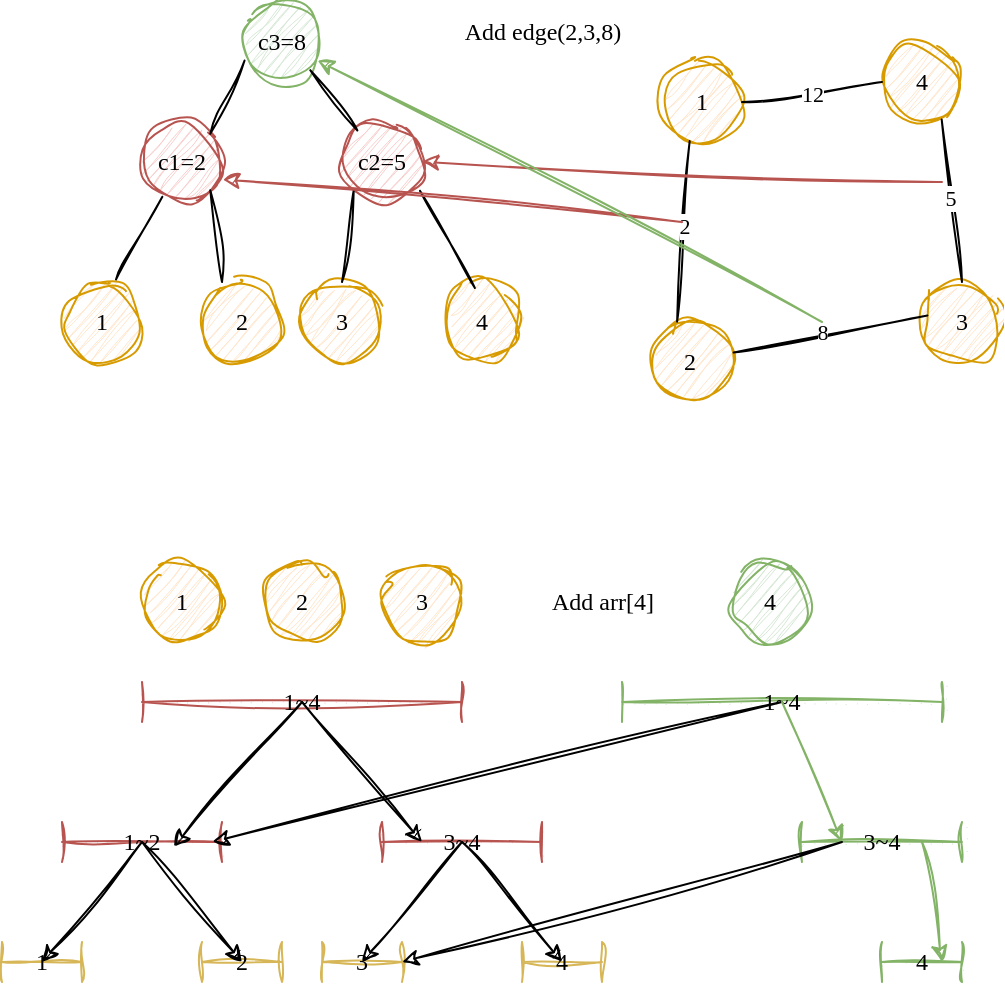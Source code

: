 <mxfile version="26.0.4">
  <diagram name="第 1 页" id="v6HV13zfCt8HO-QDFw7x">
    <mxGraphModel dx="491" dy="375" grid="1" gridSize="10" guides="1" tooltips="1" connect="1" arrows="1" fold="1" page="1" pageScale="1" pageWidth="827" pageHeight="1169" math="0" shadow="0">
      <root>
        <mxCell id="0" />
        <mxCell id="1" parent="0" />
        <mxCell id="vo16dBJYMyLvOBP5bZvq-1" value="c3=8" style="ellipse;whiteSpace=wrap;html=1;aspect=fixed;sketch=1;curveFitting=1;jiggle=2;fillColor=#d5e8d4;strokeColor=#82b366;fontFamily=Comic Sans MS;" vertex="1" parent="1">
          <mxGeometry x="170" y="340" width="40" height="40" as="geometry" />
        </mxCell>
        <mxCell id="vo16dBJYMyLvOBP5bZvq-2" value="c1=2" style="ellipse;whiteSpace=wrap;html=1;aspect=fixed;sketch=1;curveFitting=1;jiggle=2;fillColor=#f8cecc;strokeColor=#b85450;fontFamily=Comic Sans MS;" vertex="1" parent="1">
          <mxGeometry x="120" y="400" width="40" height="40" as="geometry" />
        </mxCell>
        <mxCell id="vo16dBJYMyLvOBP5bZvq-3" value="&lt;font&gt;c2=5&lt;/font&gt;" style="ellipse;whiteSpace=wrap;html=1;aspect=fixed;sketch=1;curveFitting=1;jiggle=2;fillColor=#f8cecc;strokeColor=#b85450;fontFamily=Comic Sans MS;" vertex="1" parent="1">
          <mxGeometry x="220" y="400" width="40" height="40" as="geometry" />
        </mxCell>
        <mxCell id="vo16dBJYMyLvOBP5bZvq-4" value="1" style="ellipse;whiteSpace=wrap;html=1;aspect=fixed;sketch=1;curveFitting=1;jiggle=2;fillColor=#ffe6cc;strokeColor=#d79b00;fontFamily=Comic Sans MS;" vertex="1" parent="1">
          <mxGeometry x="80" y="480" width="40" height="40" as="geometry" />
        </mxCell>
        <mxCell id="vo16dBJYMyLvOBP5bZvq-5" value="2" style="ellipse;whiteSpace=wrap;html=1;aspect=fixed;sketch=1;curveFitting=1;jiggle=2;fillColor=#ffe6cc;strokeColor=#d79b00;fontFamily=Comic Sans MS;" vertex="1" parent="1">
          <mxGeometry x="150" y="480" width="40" height="40" as="geometry" />
        </mxCell>
        <mxCell id="vo16dBJYMyLvOBP5bZvq-6" value="4" style="ellipse;whiteSpace=wrap;html=1;aspect=fixed;sketch=1;curveFitting=1;jiggle=2;fillColor=#ffe6cc;strokeColor=#d79b00;fontFamily=Comic Sans MS;" vertex="1" parent="1">
          <mxGeometry x="270" y="480" width="40" height="40" as="geometry" />
        </mxCell>
        <mxCell id="vo16dBJYMyLvOBP5bZvq-7" value="3" style="ellipse;whiteSpace=wrap;html=1;aspect=fixed;sketch=1;curveFitting=1;jiggle=2;fillColor=#ffe6cc;strokeColor=#d79b00;fontFamily=Comic Sans MS;" vertex="1" parent="1">
          <mxGeometry x="200" y="480" width="40" height="40" as="geometry" />
        </mxCell>
        <mxCell id="vo16dBJYMyLvOBP5bZvq-8" value="" style="endArrow=none;html=1;rounded=0;exitX=0.675;exitY=-0.032;exitDx=0;exitDy=0;exitPerimeter=0;sketch=1;curveFitting=1;jiggle=2;fontFamily=Comic Sans MS;" edge="1" parent="1" source="vo16dBJYMyLvOBP5bZvq-4" target="vo16dBJYMyLvOBP5bZvq-2">
          <mxGeometry width="50" height="50" relative="1" as="geometry">
            <mxPoint x="280" y="450" as="sourcePoint" />
            <mxPoint x="330" y="400" as="targetPoint" />
          </mxGeometry>
        </mxCell>
        <mxCell id="vo16dBJYMyLvOBP5bZvq-9" value="" style="endArrow=none;html=1;rounded=0;exitX=0.25;exitY=0;exitDx=0;exitDy=0;exitPerimeter=0;sketch=1;curveFitting=1;jiggle=2;entryX=1;entryY=1;entryDx=0;entryDy=0;fontFamily=Comic Sans MS;" edge="1" parent="1" source="vo16dBJYMyLvOBP5bZvq-5" target="vo16dBJYMyLvOBP5bZvq-2">
          <mxGeometry width="50" height="50" relative="1" as="geometry">
            <mxPoint x="117" y="489" as="sourcePoint" />
            <mxPoint x="140" y="447" as="targetPoint" />
          </mxGeometry>
        </mxCell>
        <mxCell id="vo16dBJYMyLvOBP5bZvq-10" value="" style="endArrow=none;html=1;rounded=0;exitX=0.5;exitY=0;exitDx=0;exitDy=0;sketch=1;curveFitting=1;jiggle=2;entryX=0;entryY=1;entryDx=0;entryDy=0;fontFamily=Comic Sans MS;" edge="1" parent="1" source="vo16dBJYMyLvOBP5bZvq-7" target="vo16dBJYMyLvOBP5bZvq-3">
          <mxGeometry width="50" height="50" relative="1" as="geometry">
            <mxPoint x="127" y="499" as="sourcePoint" />
            <mxPoint x="150" y="457" as="targetPoint" />
          </mxGeometry>
        </mxCell>
        <mxCell id="vo16dBJYMyLvOBP5bZvq-11" value="" style="endArrow=none;html=1;rounded=0;exitX=0.411;exitY=0.075;exitDx=0;exitDy=0;exitPerimeter=0;sketch=1;curveFitting=1;jiggle=2;entryX=0.975;entryY=0.861;entryDx=0;entryDy=0;entryPerimeter=0;fontFamily=Comic Sans MS;" edge="1" parent="1" source="vo16dBJYMyLvOBP5bZvq-6" target="vo16dBJYMyLvOBP5bZvq-3">
          <mxGeometry width="50" height="50" relative="1" as="geometry">
            <mxPoint x="137" y="509" as="sourcePoint" />
            <mxPoint x="160" y="467" as="targetPoint" />
          </mxGeometry>
        </mxCell>
        <mxCell id="vo16dBJYMyLvOBP5bZvq-12" value="" style="endArrow=none;html=1;rounded=0;exitX=1;exitY=0;exitDx=0;exitDy=0;sketch=1;curveFitting=1;jiggle=2;entryX=0.032;entryY=0.732;entryDx=0;entryDy=0;fontFamily=Comic Sans MS;entryPerimeter=0;" edge="1" parent="1" source="vo16dBJYMyLvOBP5bZvq-2" target="vo16dBJYMyLvOBP5bZvq-1">
          <mxGeometry width="50" height="50" relative="1" as="geometry">
            <mxPoint x="170" y="490" as="sourcePoint" />
            <mxPoint x="164" y="444" as="targetPoint" />
          </mxGeometry>
        </mxCell>
        <mxCell id="vo16dBJYMyLvOBP5bZvq-13" value="" style="endArrow=none;html=1;rounded=0;sketch=1;curveFitting=1;jiggle=2;entryX=1;entryY=1;entryDx=0;entryDy=0;fontFamily=Comic Sans MS;" edge="1" parent="1" source="vo16dBJYMyLvOBP5bZvq-3" target="vo16dBJYMyLvOBP5bZvq-1">
          <mxGeometry width="50" height="50" relative="1" as="geometry">
            <mxPoint x="164" y="416" as="sourcePoint" />
            <mxPoint x="181" y="379" as="targetPoint" />
          </mxGeometry>
        </mxCell>
        <mxCell id="vo16dBJYMyLvOBP5bZvq-14" value="1" style="ellipse;whiteSpace=wrap;html=1;aspect=fixed;sketch=1;curveFitting=1;jiggle=2;fillColor=#ffe6cc;strokeColor=#d79b00;fontFamily=Comic Sans MS;" vertex="1" parent="1">
          <mxGeometry x="380" y="370" width="40" height="40" as="geometry" />
        </mxCell>
        <mxCell id="vo16dBJYMyLvOBP5bZvq-15" value="2" style="ellipse;whiteSpace=wrap;html=1;aspect=fixed;sketch=1;curveFitting=1;jiggle=2;fillColor=#ffe6cc;strokeColor=#d79b00;fontFamily=Comic Sans MS;" vertex="1" parent="1">
          <mxGeometry x="374" y="500" width="40" height="40" as="geometry" />
        </mxCell>
        <mxCell id="vo16dBJYMyLvOBP5bZvq-16" value="3" style="ellipse;whiteSpace=wrap;html=1;aspect=fixed;sketch=1;curveFitting=1;jiggle=2;fillColor=#ffe6cc;strokeColor=#d79b00;fontFamily=Comic Sans MS;" vertex="1" parent="1">
          <mxGeometry x="510" y="480" width="40" height="40" as="geometry" />
        </mxCell>
        <mxCell id="vo16dBJYMyLvOBP5bZvq-17" value="4" style="ellipse;whiteSpace=wrap;html=1;aspect=fixed;sketch=1;curveFitting=1;jiggle=2;fillColor=#ffe6cc;strokeColor=#d79b00;fontFamily=Comic Sans MS;" vertex="1" parent="1">
          <mxGeometry x="490" y="360" width="40" height="40" as="geometry" />
        </mxCell>
        <mxCell id="vo16dBJYMyLvOBP5bZvq-18" value="" style="endArrow=none;html=1;rounded=0;entryX=0.346;entryY=0.989;entryDx=0;entryDy=0;entryPerimeter=0;exitX=0.339;exitY=-0.004;exitDx=0;exitDy=0;exitPerimeter=0;sketch=1;curveFitting=1;jiggle=2;fontFamily=Comic Sans MS;" edge="1" parent="1" source="vo16dBJYMyLvOBP5bZvq-15" target="vo16dBJYMyLvOBP5bZvq-14">
          <mxGeometry width="50" height="50" relative="1" as="geometry">
            <mxPoint x="310" y="480" as="sourcePoint" />
            <mxPoint x="360" y="430" as="targetPoint" />
          </mxGeometry>
        </mxCell>
        <mxCell id="vo16dBJYMyLvOBP5bZvq-19" value="2" style="edgeLabel;html=1;align=center;verticalAlign=middle;resizable=0;points=[];fontFamily=Comic Sans MS;" vertex="1" connectable="0" parent="vo16dBJYMyLvOBP5bZvq-18">
          <mxGeometry x="0.068" relative="1" as="geometry">
            <mxPoint as="offset" />
          </mxGeometry>
        </mxCell>
        <mxCell id="vo16dBJYMyLvOBP5bZvq-20" value="" style="endArrow=none;html=1;rounded=0;entryX=0.746;entryY=0.968;entryDx=0;entryDy=0;entryPerimeter=0;exitX=0.5;exitY=0;exitDx=0;exitDy=0;sketch=1;curveFitting=1;jiggle=2;fontFamily=Comic Sans MS;" edge="1" parent="1" source="vo16dBJYMyLvOBP5bZvq-16" target="vo16dBJYMyLvOBP5bZvq-17">
          <mxGeometry width="50" height="50" relative="1" as="geometry">
            <mxPoint x="310" y="480" as="sourcePoint" />
            <mxPoint x="360" y="430" as="targetPoint" />
          </mxGeometry>
        </mxCell>
        <mxCell id="vo16dBJYMyLvOBP5bZvq-21" value="5" style="edgeLabel;html=1;align=center;verticalAlign=middle;resizable=0;points=[];fontFamily=Comic Sans MS;" vertex="1" connectable="0" parent="vo16dBJYMyLvOBP5bZvq-20">
          <mxGeometry x="0.045" y="1" relative="1" as="geometry">
            <mxPoint as="offset" />
          </mxGeometry>
        </mxCell>
        <mxCell id="vo16dBJYMyLvOBP5bZvq-22" value="" style="endArrow=none;html=1;rounded=0;entryX=0;entryY=0.5;entryDx=0;entryDy=0;exitX=1;exitY=0.5;exitDx=0;exitDy=0;sketch=1;curveFitting=1;jiggle=2;fontFamily=Comic Sans MS;" edge="1" parent="1" source="vo16dBJYMyLvOBP5bZvq-14" target="vo16dBJYMyLvOBP5bZvq-17">
          <mxGeometry width="50" height="50" relative="1" as="geometry">
            <mxPoint x="428" y="480" as="sourcePoint" />
            <mxPoint x="428" y="430" as="targetPoint" />
          </mxGeometry>
        </mxCell>
        <mxCell id="vo16dBJYMyLvOBP5bZvq-23" value="2" style="edgeLabel;html=1;align=center;verticalAlign=middle;resizable=0;points=[];fontFamily=Comic Sans MS;" vertex="1" connectable="0" parent="vo16dBJYMyLvOBP5bZvq-22">
          <mxGeometry x="0.068" relative="1" as="geometry">
            <mxPoint as="offset" />
          </mxGeometry>
        </mxCell>
        <mxCell id="vo16dBJYMyLvOBP5bZvq-24" value="12" style="edgeLabel;html=1;align=center;verticalAlign=middle;resizable=0;points=[];fontFamily=Comic Sans MS;" vertex="1" connectable="0" parent="vo16dBJYMyLvOBP5bZvq-22">
          <mxGeometry x="-0.016" y="-1" relative="1" as="geometry">
            <mxPoint as="offset" />
          </mxGeometry>
        </mxCell>
        <mxCell id="vo16dBJYMyLvOBP5bZvq-27" value="" style="endArrow=none;html=1;rounded=0;entryX=0.068;entryY=0.418;entryDx=0;entryDy=0;entryPerimeter=0;exitX=1.046;exitY=0.382;exitDx=0;exitDy=0;exitPerimeter=0;sketch=1;curveFitting=1;jiggle=2;fontFamily=Comic Sans MS;" edge="1" parent="1" source="vo16dBJYMyLvOBP5bZvq-15" target="vo16dBJYMyLvOBP5bZvq-16">
          <mxGeometry width="50" height="50" relative="1" as="geometry">
            <mxPoint x="310" y="480" as="sourcePoint" />
            <mxPoint x="360" y="430" as="targetPoint" />
          </mxGeometry>
        </mxCell>
        <mxCell id="vo16dBJYMyLvOBP5bZvq-28" value="8" style="edgeLabel;html=1;align=center;verticalAlign=middle;resizable=0;points=[];fontFamily=Comic Sans MS;" vertex="1" connectable="0" parent="vo16dBJYMyLvOBP5bZvq-27">
          <mxGeometry x="-0.082" y="2" relative="1" as="geometry">
            <mxPoint as="offset" />
          </mxGeometry>
        </mxCell>
        <mxCell id="vo16dBJYMyLvOBP5bZvq-29" value="" style="endArrow=classic;html=1;rounded=0;entryX=1.011;entryY=0.718;entryDx=0;entryDy=0;entryPerimeter=0;fillColor=#f8cecc;strokeColor=#b85450;sketch=1;curveFitting=1;jiggle=2;" edge="1" parent="1" target="vo16dBJYMyLvOBP5bZvq-2">
          <mxGeometry width="50" height="50" relative="1" as="geometry">
            <mxPoint x="390" y="450" as="sourcePoint" />
            <mxPoint x="330" y="400" as="targetPoint" />
          </mxGeometry>
        </mxCell>
        <mxCell id="vo16dBJYMyLvOBP5bZvq-30" value="" style="endArrow=classic;html=1;rounded=0;entryX=1;entryY=0.5;entryDx=0;entryDy=0;fillColor=#f8cecc;strokeColor=#b85450;sketch=1;curveFitting=1;jiggle=2;" edge="1" parent="1" target="vo16dBJYMyLvOBP5bZvq-3">
          <mxGeometry width="50" height="50" relative="1" as="geometry">
            <mxPoint x="520" y="430" as="sourcePoint" />
            <mxPoint x="170" y="439" as="targetPoint" />
          </mxGeometry>
        </mxCell>
        <mxCell id="vo16dBJYMyLvOBP5bZvq-31" value="" style="endArrow=classic;html=1;rounded=0;fillColor=#d5e8d4;strokeColor=#82b366;sketch=1;curveFitting=1;jiggle=2;" edge="1" parent="1" target="vo16dBJYMyLvOBP5bZvq-1">
          <mxGeometry width="50" height="50" relative="1" as="geometry">
            <mxPoint x="460" y="500" as="sourcePoint" />
            <mxPoint x="170" y="439" as="targetPoint" />
          </mxGeometry>
        </mxCell>
        <mxCell id="vo16dBJYMyLvOBP5bZvq-32" value="1~4" style="shape=crossbar;whiteSpace=wrap;html=1;rounded=1;rotation=0;sketch=1;curveFitting=1;jiggle=2;fontFamily=Comic Sans MS;fillColor=#f8cecc;strokeColor=#b85450;" vertex="1" parent="1">
          <mxGeometry x="120" y="680" width="160" height="20" as="geometry" />
        </mxCell>
        <mxCell id="vo16dBJYMyLvOBP5bZvq-35" value="1~2" style="shape=crossbar;whiteSpace=wrap;html=1;rounded=1;rotation=0;sketch=1;curveFitting=1;jiggle=2;fontFamily=Comic Sans MS;fillColor=#f8cecc;strokeColor=#b85450;" vertex="1" parent="1">
          <mxGeometry x="80" y="750" width="80" height="20" as="geometry" />
        </mxCell>
        <mxCell id="vo16dBJYMyLvOBP5bZvq-37" value="3~4" style="shape=crossbar;whiteSpace=wrap;html=1;rounded=1;rotation=0;sketch=1;curveFitting=1;jiggle=2;fontFamily=Comic Sans MS;fillColor=#f8cecc;strokeColor=#b85450;" vertex="1" parent="1">
          <mxGeometry x="240" y="750" width="80" height="20" as="geometry" />
        </mxCell>
        <mxCell id="vo16dBJYMyLvOBP5bZvq-38" value="1" style="shape=crossbar;whiteSpace=wrap;html=1;rounded=1;rotation=0;sketch=1;curveFitting=1;jiggle=2;fontFamily=Comic Sans MS;fillColor=#fff2cc;strokeColor=#d6b656;" vertex="1" parent="1">
          <mxGeometry x="50" y="810" width="40" height="20" as="geometry" />
        </mxCell>
        <mxCell id="vo16dBJYMyLvOBP5bZvq-40" value="2" style="shape=crossbar;whiteSpace=wrap;html=1;rounded=1;rotation=0;sketch=1;curveFitting=1;jiggle=2;fontFamily=Comic Sans MS;fillColor=#fff2cc;strokeColor=#d6b656;" vertex="1" parent="1">
          <mxGeometry x="150" y="810" width="40" height="20" as="geometry" />
        </mxCell>
        <mxCell id="vo16dBJYMyLvOBP5bZvq-41" value="3" style="shape=crossbar;whiteSpace=wrap;html=1;rounded=1;rotation=0;sketch=1;curveFitting=1;jiggle=2;fontFamily=Comic Sans MS;fillColor=#fff2cc;strokeColor=#d6b656;" vertex="1" parent="1">
          <mxGeometry x="210" y="810" width="40" height="20" as="geometry" />
        </mxCell>
        <mxCell id="vo16dBJYMyLvOBP5bZvq-42" value="4" style="shape=crossbar;whiteSpace=wrap;html=1;rounded=1;rotation=0;sketch=1;curveFitting=1;jiggle=2;fontFamily=Comic Sans MS;fillColor=#fff2cc;strokeColor=#d6b656;" vertex="1" parent="1">
          <mxGeometry x="310" y="810" width="40" height="20" as="geometry" />
        </mxCell>
        <mxCell id="vo16dBJYMyLvOBP5bZvq-43" value="" style="endArrow=classic;html=1;rounded=0;entryX=0.698;entryY=0.607;entryDx=0;entryDy=0;entryPerimeter=0;sketch=1;curveFitting=1;jiggle=2;exitX=0.5;exitY=0.5;exitDx=0;exitDy=0;exitPerimeter=0;" edge="1" parent="1" source="vo16dBJYMyLvOBP5bZvq-32" target="vo16dBJYMyLvOBP5bZvq-35">
          <mxGeometry width="50" height="50" relative="1" as="geometry">
            <mxPoint x="270" y="730" as="sourcePoint" />
            <mxPoint x="320" y="680" as="targetPoint" />
          </mxGeometry>
        </mxCell>
        <mxCell id="vo16dBJYMyLvOBP5bZvq-44" value="" style="endArrow=classic;html=1;rounded=0;entryX=0.25;entryY=0.5;entryDx=0;entryDy=0;entryPerimeter=0;sketch=1;curveFitting=1;jiggle=2;exitX=0.5;exitY=0.5;exitDx=0;exitDy=0;exitPerimeter=0;" edge="1" parent="1" source="vo16dBJYMyLvOBP5bZvq-32" target="vo16dBJYMyLvOBP5bZvq-37">
          <mxGeometry width="50" height="50" relative="1" as="geometry">
            <mxPoint x="196" y="710" as="sourcePoint" />
            <mxPoint x="110" y="770" as="targetPoint" />
          </mxGeometry>
        </mxCell>
        <mxCell id="vo16dBJYMyLvOBP5bZvq-45" value="" style="endArrow=classic;html=1;rounded=0;entryX=0.5;entryY=0.5;entryDx=0;entryDy=0;entryPerimeter=0;sketch=1;curveFitting=1;jiggle=2;exitX=0.5;exitY=0.5;exitDx=0;exitDy=0;exitPerimeter=0;" edge="1" parent="1" source="vo16dBJYMyLvOBP5bZvq-35" target="vo16dBJYMyLvOBP5bZvq-38">
          <mxGeometry width="50" height="50" relative="1" as="geometry">
            <mxPoint x="206" y="720" as="sourcePoint" />
            <mxPoint x="120" y="780" as="targetPoint" />
          </mxGeometry>
        </mxCell>
        <mxCell id="vo16dBJYMyLvOBP5bZvq-46" value="" style="endArrow=classic;html=1;rounded=0;entryX=0.5;entryY=0.5;entryDx=0;entryDy=0;entryPerimeter=0;sketch=1;curveFitting=1;jiggle=2;exitX=0.5;exitY=0.5;exitDx=0;exitDy=0;exitPerimeter=0;" edge="1" parent="1" source="vo16dBJYMyLvOBP5bZvq-35" target="vo16dBJYMyLvOBP5bZvq-40">
          <mxGeometry width="50" height="50" relative="1" as="geometry">
            <mxPoint x="216" y="730" as="sourcePoint" />
            <mxPoint x="130" y="790" as="targetPoint" />
          </mxGeometry>
        </mxCell>
        <mxCell id="vo16dBJYMyLvOBP5bZvq-47" value="" style="endArrow=classic;html=1;rounded=0;entryX=0.5;entryY=0.5;entryDx=0;entryDy=0;entryPerimeter=0;sketch=1;curveFitting=1;jiggle=2;exitX=0.5;exitY=0.5;exitDx=0;exitDy=0;exitPerimeter=0;" edge="1" parent="1" source="vo16dBJYMyLvOBP5bZvq-37" target="vo16dBJYMyLvOBP5bZvq-41">
          <mxGeometry width="50" height="50" relative="1" as="geometry">
            <mxPoint x="226" y="740" as="sourcePoint" />
            <mxPoint x="140" y="800" as="targetPoint" />
          </mxGeometry>
        </mxCell>
        <mxCell id="vo16dBJYMyLvOBP5bZvq-48" value="" style="endArrow=classic;html=1;rounded=0;entryX=0.5;entryY=0.5;entryDx=0;entryDy=0;entryPerimeter=0;sketch=1;curveFitting=1;jiggle=2;exitX=0.5;exitY=0.5;exitDx=0;exitDy=0;exitPerimeter=0;" edge="1" parent="1" source="vo16dBJYMyLvOBP5bZvq-37" target="vo16dBJYMyLvOBP5bZvq-42">
          <mxGeometry width="50" height="50" relative="1" as="geometry">
            <mxPoint x="236" y="750" as="sourcePoint" />
            <mxPoint x="150" y="810" as="targetPoint" />
          </mxGeometry>
        </mxCell>
        <mxCell id="vo16dBJYMyLvOBP5bZvq-49" value="1~4" style="shape=crossbar;whiteSpace=wrap;html=1;rounded=1;rotation=0;sketch=1;curveFitting=1;jiggle=2;fontFamily=Comic Sans MS;fillColor=#d5e8d4;strokeColor=#82b366;" vertex="1" parent="1">
          <mxGeometry x="360" y="680" width="160" height="20" as="geometry" />
        </mxCell>
        <mxCell id="vo16dBJYMyLvOBP5bZvq-50" value="" style="endArrow=classic;html=1;rounded=0;entryX=0.941;entryY=0.493;entryDx=0;entryDy=0;entryPerimeter=0;sketch=1;curveFitting=1;jiggle=2;exitX=0.5;exitY=0.5;exitDx=0;exitDy=0;exitPerimeter=0;" edge="1" parent="1" source="vo16dBJYMyLvOBP5bZvq-49" target="vo16dBJYMyLvOBP5bZvq-35">
          <mxGeometry width="50" height="50" relative="1" as="geometry">
            <mxPoint x="210" y="700" as="sourcePoint" />
            <mxPoint x="146" y="772" as="targetPoint" />
          </mxGeometry>
        </mxCell>
        <mxCell id="vo16dBJYMyLvOBP5bZvq-51" value="3~4" style="shape=crossbar;whiteSpace=wrap;html=1;rounded=1;rotation=0;sketch=1;curveFitting=1;jiggle=2;fontFamily=Comic Sans MS;fillColor=#d5e8d4;strokeColor=#82b366;" vertex="1" parent="1">
          <mxGeometry x="450" y="750" width="80" height="20" as="geometry" />
        </mxCell>
        <mxCell id="vo16dBJYMyLvOBP5bZvq-52" value="" style="endArrow=classic;html=1;rounded=0;entryX=0.25;entryY=0.5;entryDx=0;entryDy=0;entryPerimeter=0;sketch=1;curveFitting=1;jiggle=2;exitX=0.5;exitY=0.5;exitDx=0;exitDy=0;exitPerimeter=0;fillColor=#d5e8d4;strokeColor=#82b366;" edge="1" parent="1" source="vo16dBJYMyLvOBP5bZvq-49" target="vo16dBJYMyLvOBP5bZvq-51">
          <mxGeometry width="50" height="50" relative="1" as="geometry">
            <mxPoint x="450" y="700" as="sourcePoint" />
            <mxPoint x="165" y="770" as="targetPoint" />
          </mxGeometry>
        </mxCell>
        <mxCell id="vo16dBJYMyLvOBP5bZvq-53" value="" style="endArrow=classic;html=1;rounded=0;entryX=1;entryY=0.5;entryDx=0;entryDy=0;entryPerimeter=0;sketch=1;curveFitting=1;jiggle=2;exitX=0.25;exitY=0.5;exitDx=0;exitDy=0;exitPerimeter=0;" edge="1" parent="1" source="vo16dBJYMyLvOBP5bZvq-51" target="vo16dBJYMyLvOBP5bZvq-41">
          <mxGeometry width="50" height="50" relative="1" as="geometry">
            <mxPoint x="460" y="710" as="sourcePoint" />
            <mxPoint x="175" y="780" as="targetPoint" />
          </mxGeometry>
        </mxCell>
        <mxCell id="vo16dBJYMyLvOBP5bZvq-54" value="4" style="shape=crossbar;whiteSpace=wrap;html=1;rounded=1;rotation=0;sketch=1;curveFitting=1;jiggle=2;fontFamily=Comic Sans MS;fillColor=#d5e8d4;strokeColor=#82b366;" vertex="1" parent="1">
          <mxGeometry x="490" y="810" width="40" height="20" as="geometry" />
        </mxCell>
        <mxCell id="vo16dBJYMyLvOBP5bZvq-55" value="" style="endArrow=classic;html=1;rounded=0;entryX=0.75;entryY=0.5;entryDx=0;entryDy=0;entryPerimeter=0;sketch=1;curveFitting=1;jiggle=2;exitX=0.75;exitY=0.5;exitDx=0;exitDy=0;exitPerimeter=0;fillColor=#d5e8d4;strokeColor=#82b366;" edge="1" parent="1" source="vo16dBJYMyLvOBP5bZvq-51" target="vo16dBJYMyLvOBP5bZvq-54">
          <mxGeometry width="50" height="50" relative="1" as="geometry">
            <mxPoint x="480" y="770" as="sourcePoint" />
            <mxPoint x="260" y="830" as="targetPoint" />
          </mxGeometry>
        </mxCell>
        <mxCell id="vo16dBJYMyLvOBP5bZvq-56" value="1" style="ellipse;whiteSpace=wrap;html=1;aspect=fixed;sketch=1;curveFitting=1;jiggle=2;fillColor=#ffe6cc;strokeColor=#d79b00;fontFamily=Comic Sans MS;" vertex="1" parent="1">
          <mxGeometry x="120" y="620" width="40" height="40" as="geometry" />
        </mxCell>
        <mxCell id="vo16dBJYMyLvOBP5bZvq-57" value="3" style="ellipse;whiteSpace=wrap;html=1;aspect=fixed;sketch=1;curveFitting=1;jiggle=2;fillColor=#ffe6cc;strokeColor=#d79b00;fontFamily=Comic Sans MS;" vertex="1" parent="1">
          <mxGeometry x="240" y="620" width="40" height="40" as="geometry" />
        </mxCell>
        <mxCell id="vo16dBJYMyLvOBP5bZvq-58" value="2" style="ellipse;whiteSpace=wrap;html=1;aspect=fixed;sketch=1;curveFitting=1;jiggle=2;fillColor=#ffe6cc;strokeColor=#d79b00;fontFamily=Comic Sans MS;" vertex="1" parent="1">
          <mxGeometry x="180" y="620" width="40" height="40" as="geometry" />
        </mxCell>
        <mxCell id="vo16dBJYMyLvOBP5bZvq-59" value="4" style="ellipse;whiteSpace=wrap;html=1;aspect=fixed;sketch=1;curveFitting=1;jiggle=2;fillColor=#d5e8d4;strokeColor=#82b366;fontFamily=Comic Sans MS;" vertex="1" parent="1">
          <mxGeometry x="414" y="620" width="40" height="40" as="geometry" />
        </mxCell>
        <mxCell id="vo16dBJYMyLvOBP5bZvq-60" value="Add arr[4]" style="text;html=1;align=center;verticalAlign=middle;resizable=0;points=[];autosize=1;strokeColor=none;fillColor=none;fontFamily=Comic Sans MS;fontColor=default;" vertex="1" parent="1">
          <mxGeometry x="310" y="625" width="80" height="30" as="geometry" />
        </mxCell>
        <mxCell id="vo16dBJYMyLvOBP5bZvq-61" value="Add edge(2,3,8)" style="text;html=1;align=center;verticalAlign=middle;resizable=0;points=[];autosize=1;strokeColor=none;fillColor=none;fontFamily=Comic Sans MS;fontColor=default;" vertex="1" parent="1">
          <mxGeometry x="265" y="340" width="110" height="30" as="geometry" />
        </mxCell>
      </root>
    </mxGraphModel>
  </diagram>
</mxfile>

